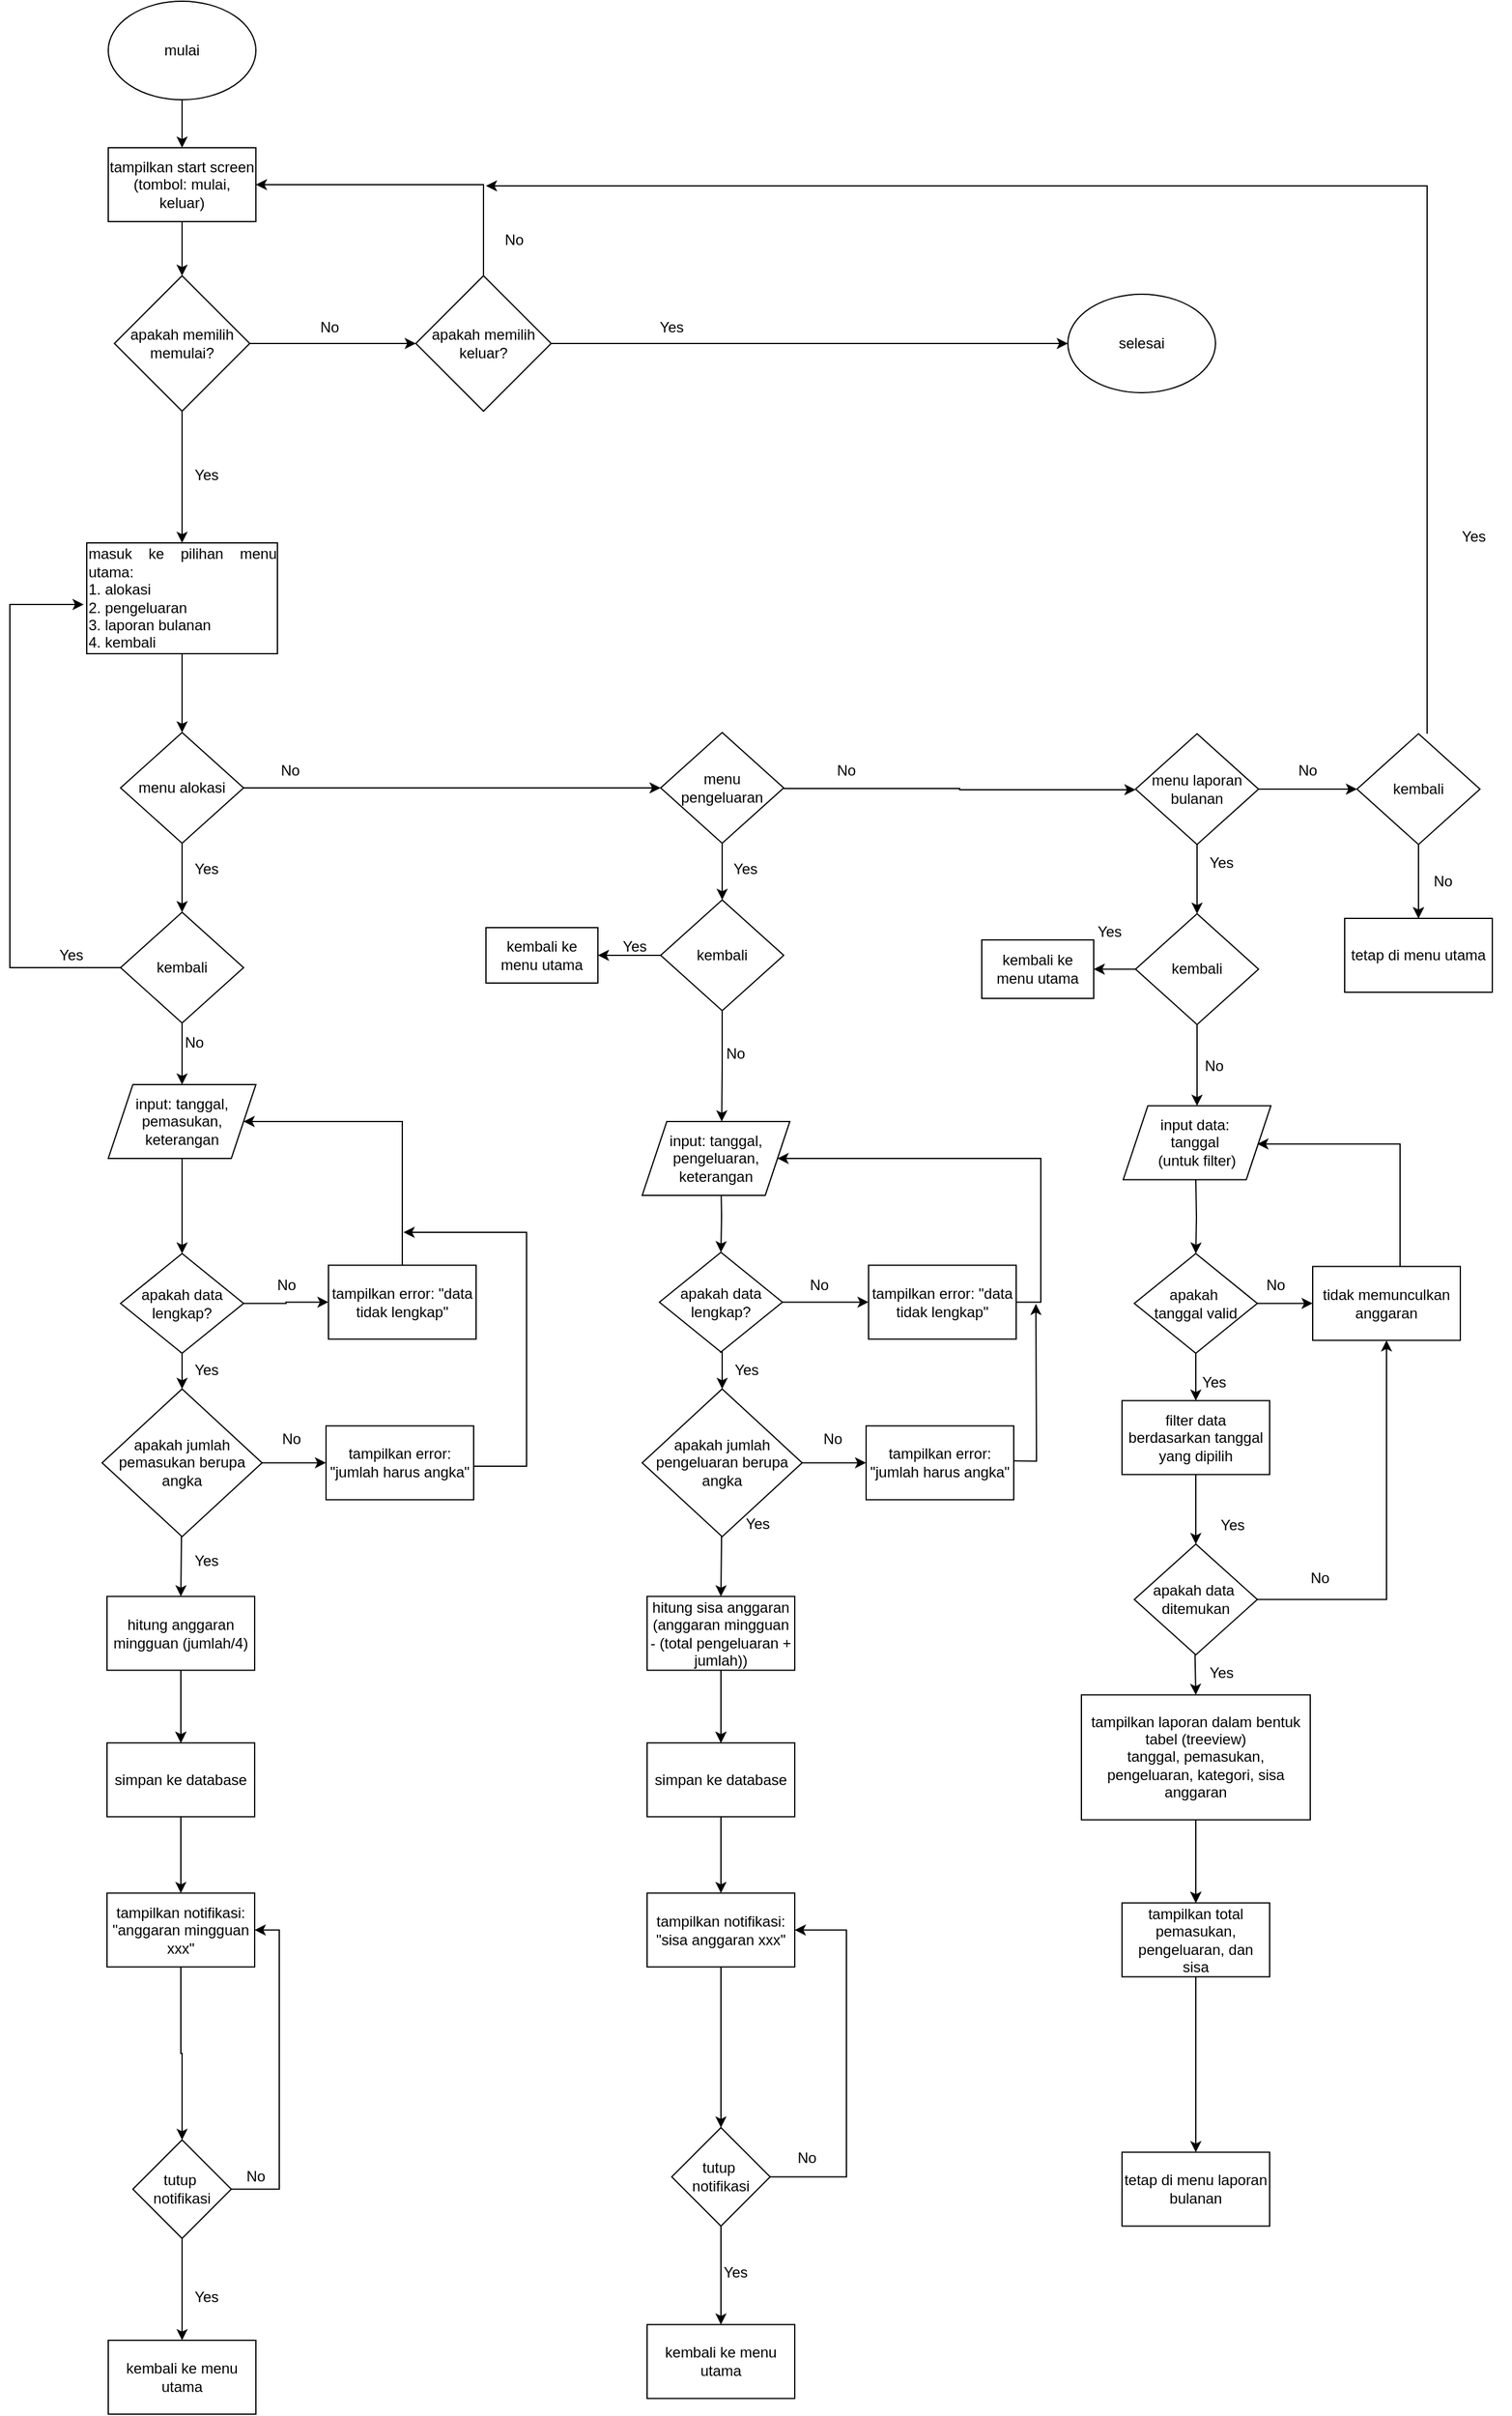 <mxfile version="25.0.3">
  <diagram name="Page-1" id="cA_VEP-3TEBl2W4xGaQe">
    <mxGraphModel dx="1651" dy="617" grid="1" gridSize="10" guides="1" tooltips="1" connect="1" arrows="1" fold="1" page="1" pageScale="1" pageWidth="850" pageHeight="1100" math="0" shadow="0">
      <root>
        <mxCell id="0" />
        <mxCell id="1" parent="0" />
        <mxCell id="fSrknXuY3G2Y7a2gkYDg-3" value="" style="edgeStyle=orthogonalEdgeStyle;rounded=0;orthogonalLoop=1;jettySize=auto;html=1;" edge="1" parent="1" source="fSrknXuY3G2Y7a2gkYDg-1" target="fSrknXuY3G2Y7a2gkYDg-2">
          <mxGeometry relative="1" as="geometry" />
        </mxCell>
        <mxCell id="fSrknXuY3G2Y7a2gkYDg-1" value="mulai" style="ellipse;whiteSpace=wrap;html=1;" vertex="1" parent="1">
          <mxGeometry x="340" y="200" width="120" height="80" as="geometry" />
        </mxCell>
        <mxCell id="fSrknXuY3G2Y7a2gkYDg-7" value="" style="edgeStyle=orthogonalEdgeStyle;rounded=0;orthogonalLoop=1;jettySize=auto;html=1;" edge="1" parent="1" source="fSrknXuY3G2Y7a2gkYDg-2" target="fSrknXuY3G2Y7a2gkYDg-6">
          <mxGeometry relative="1" as="geometry" />
        </mxCell>
        <mxCell id="fSrknXuY3G2Y7a2gkYDg-2" value="tampilkan start screen (tombol: mulai, keluar)" style="whiteSpace=wrap;html=1;" vertex="1" parent="1">
          <mxGeometry x="340" y="319" width="120" height="60" as="geometry" />
        </mxCell>
        <mxCell id="fSrknXuY3G2Y7a2gkYDg-134" style="edgeStyle=orthogonalEdgeStyle;rounded=0;orthogonalLoop=1;jettySize=auto;html=1;" edge="1" parent="1" source="fSrknXuY3G2Y7a2gkYDg-6" target="fSrknXuY3G2Y7a2gkYDg-130">
          <mxGeometry relative="1" as="geometry" />
        </mxCell>
        <mxCell id="fSrknXuY3G2Y7a2gkYDg-230" style="edgeStyle=orthogonalEdgeStyle;rounded=0;orthogonalLoop=1;jettySize=auto;html=1;entryX=0.5;entryY=0;entryDx=0;entryDy=0;" edge="1" parent="1" source="fSrknXuY3G2Y7a2gkYDg-6" target="fSrknXuY3G2Y7a2gkYDg-13">
          <mxGeometry relative="1" as="geometry" />
        </mxCell>
        <mxCell id="fSrknXuY3G2Y7a2gkYDg-6" value="apakah memilih memulai?" style="rhombus;whiteSpace=wrap;html=1;" vertex="1" parent="1">
          <mxGeometry x="345" y="423" width="110" height="110" as="geometry" />
        </mxCell>
        <mxCell id="fSrknXuY3G2Y7a2gkYDg-16" value="" style="edgeStyle=orthogonalEdgeStyle;rounded=0;orthogonalLoop=1;jettySize=auto;html=1;" edge="1" parent="1" source="fSrknXuY3G2Y7a2gkYDg-13" target="fSrknXuY3G2Y7a2gkYDg-15">
          <mxGeometry relative="1" as="geometry" />
        </mxCell>
        <mxCell id="fSrknXuY3G2Y7a2gkYDg-13" value="&lt;div style=&quot;text-align: justify;&quot;&gt;&lt;span style=&quot;background-color: initial;&quot;&gt;masuk ke pilihan menu utama:&lt;/span&gt;&lt;/div&gt;&lt;div style=&quot;text-align: justify;&quot;&gt;1. alokasi&lt;/div&gt;&lt;div style=&quot;text-align: justify;&quot;&gt;2. pengeluaran&amp;nbsp;&lt;/div&gt;&lt;div style=&quot;text-align: justify;&quot;&gt;3. laporan bulanan&amp;nbsp;&lt;/div&gt;&lt;div style=&quot;text-align: justify;&quot;&gt;4. kembali&lt;/div&gt;" style="whiteSpace=wrap;html=1;" vertex="1" parent="1">
          <mxGeometry x="322.5" y="640" width="155" height="90" as="geometry" />
        </mxCell>
        <mxCell id="fSrknXuY3G2Y7a2gkYDg-43" value="" style="edgeStyle=orthogonalEdgeStyle;rounded=0;orthogonalLoop=1;jettySize=auto;html=1;" edge="1" parent="1" source="fSrknXuY3G2Y7a2gkYDg-15" target="fSrknXuY3G2Y7a2gkYDg-42">
          <mxGeometry relative="1" as="geometry" />
        </mxCell>
        <mxCell id="fSrknXuY3G2Y7a2gkYDg-147" style="edgeStyle=orthogonalEdgeStyle;rounded=0;orthogonalLoop=1;jettySize=auto;html=1;entryX=0.5;entryY=0;entryDx=0;entryDy=0;" edge="1" parent="1" source="fSrknXuY3G2Y7a2gkYDg-15" target="fSrknXuY3G2Y7a2gkYDg-145">
          <mxGeometry relative="1" as="geometry" />
        </mxCell>
        <mxCell id="fSrknXuY3G2Y7a2gkYDg-15" value="menu alokasi" style="rhombus;whiteSpace=wrap;html=1;shadow=0;" vertex="1" parent="1">
          <mxGeometry x="350" y="794" width="100" height="90" as="geometry" />
        </mxCell>
        <mxCell id="fSrknXuY3G2Y7a2gkYDg-24" value="" style="edgeStyle=orthogonalEdgeStyle;rounded=0;orthogonalLoop=1;jettySize=auto;html=1;exitX=0.5;exitY=1;exitDx=0;exitDy=0;" edge="1" parent="1" target="fSrknXuY3G2Y7a2gkYDg-23">
          <mxGeometry relative="1" as="geometry">
            <mxPoint x="399" y="1395.74" as="sourcePoint" />
          </mxGeometry>
        </mxCell>
        <mxCell id="fSrknXuY3G2Y7a2gkYDg-33" value="" style="edgeStyle=orthogonalEdgeStyle;rounded=0;orthogonalLoop=1;jettySize=auto;html=1;" edge="1" parent="1" source="fSrknXuY3G2Y7a2gkYDg-21" target="fSrknXuY3G2Y7a2gkYDg-32">
          <mxGeometry relative="1" as="geometry" />
        </mxCell>
        <mxCell id="fSrknXuY3G2Y7a2gkYDg-35" value="" style="edgeStyle=orthogonalEdgeStyle;rounded=0;orthogonalLoop=1;jettySize=auto;html=1;entryX=0.5;entryY=0;entryDx=0;entryDy=0;" edge="1" parent="1" target="fSrknXuY3G2Y7a2gkYDg-37">
          <mxGeometry relative="1" as="geometry">
            <mxPoint x="398" y="1297.24" as="sourcePoint" />
            <mxPoint x="416" y="1327.24" as="targetPoint" />
          </mxGeometry>
        </mxCell>
        <mxCell id="fSrknXuY3G2Y7a2gkYDg-21" value="apakah data lengkap?" style="rhombus;whiteSpace=wrap;html=1;" vertex="1" parent="1">
          <mxGeometry x="350" y="1217.24" width="100" height="81" as="geometry" />
        </mxCell>
        <mxCell id="fSrknXuY3G2Y7a2gkYDg-26" value="" style="edgeStyle=orthogonalEdgeStyle;rounded=0;orthogonalLoop=1;jettySize=auto;html=1;" edge="1" parent="1" source="fSrknXuY3G2Y7a2gkYDg-23" target="fSrknXuY3G2Y7a2gkYDg-25">
          <mxGeometry relative="1" as="geometry" />
        </mxCell>
        <mxCell id="fSrknXuY3G2Y7a2gkYDg-36" value="" style="edgeStyle=orthogonalEdgeStyle;rounded=0;orthogonalLoop=1;jettySize=auto;html=1;" edge="1" parent="1" source="fSrknXuY3G2Y7a2gkYDg-23" target="fSrknXuY3G2Y7a2gkYDg-25">
          <mxGeometry relative="1" as="geometry" />
        </mxCell>
        <mxCell id="fSrknXuY3G2Y7a2gkYDg-23" value="hitung anggaran mingguan (jumlah/4)" style="whiteSpace=wrap;html=1;" vertex="1" parent="1">
          <mxGeometry x="339" y="1495.74" width="120" height="60" as="geometry" />
        </mxCell>
        <mxCell id="fSrknXuY3G2Y7a2gkYDg-29" value="" style="edgeStyle=orthogonalEdgeStyle;rounded=0;orthogonalLoop=1;jettySize=auto;html=1;" edge="1" parent="1" source="fSrknXuY3G2Y7a2gkYDg-25" target="fSrknXuY3G2Y7a2gkYDg-28">
          <mxGeometry relative="1" as="geometry" />
        </mxCell>
        <mxCell id="fSrknXuY3G2Y7a2gkYDg-25" value="simpan ke database" style="whiteSpace=wrap;html=1;" vertex="1" parent="1">
          <mxGeometry x="339" y="1614.74" width="120" height="60" as="geometry" />
        </mxCell>
        <mxCell id="fSrknXuY3G2Y7a2gkYDg-228" style="edgeStyle=orthogonalEdgeStyle;rounded=0;orthogonalLoop=1;jettySize=auto;html=1;exitX=0.5;exitY=1;exitDx=0;exitDy=0;entryX=0.5;entryY=0;entryDx=0;entryDy=0;" edge="1" parent="1" source="fSrknXuY3G2Y7a2gkYDg-27" target="fSrknXuY3G2Y7a2gkYDg-21">
          <mxGeometry relative="1" as="geometry" />
        </mxCell>
        <mxCell id="fSrknXuY3G2Y7a2gkYDg-27" value="input: tanggal, pemasukan, keterangan" style="shape=parallelogram;perimeter=parallelogramPerimeter;whiteSpace=wrap;html=1;fixedSize=1;" vertex="1" parent="1">
          <mxGeometry x="340" y="1080" width="120" height="60" as="geometry" />
        </mxCell>
        <mxCell id="fSrknXuY3G2Y7a2gkYDg-173" value="" style="edgeStyle=orthogonalEdgeStyle;rounded=0;orthogonalLoop=1;jettySize=auto;html=1;" edge="1" parent="1" source="fSrknXuY3G2Y7a2gkYDg-28" target="fSrknXuY3G2Y7a2gkYDg-172">
          <mxGeometry relative="1" as="geometry" />
        </mxCell>
        <mxCell id="fSrknXuY3G2Y7a2gkYDg-28" value="tampilkan notifikasi: &quot;anggaran mingguan xxx&quot;" style="whiteSpace=wrap;html=1;" vertex="1" parent="1">
          <mxGeometry x="339" y="1736.74" width="120" height="60" as="geometry" />
        </mxCell>
        <mxCell id="fSrknXuY3G2Y7a2gkYDg-227" style="edgeStyle=orthogonalEdgeStyle;rounded=0;orthogonalLoop=1;jettySize=auto;html=1;exitX=0.5;exitY=0;exitDx=0;exitDy=0;entryX=1;entryY=0.5;entryDx=0;entryDy=0;" edge="1" parent="1" source="fSrknXuY3G2Y7a2gkYDg-32" target="fSrknXuY3G2Y7a2gkYDg-27">
          <mxGeometry relative="1" as="geometry">
            <Array as="points">
              <mxPoint x="579" y="1110" />
            </Array>
          </mxGeometry>
        </mxCell>
        <mxCell id="fSrknXuY3G2Y7a2gkYDg-32" value="tampilkan error: &quot;data tidak lengkap&quot;" style="whiteSpace=wrap;html=1;" vertex="1" parent="1">
          <mxGeometry x="519" y="1226.74" width="120" height="60" as="geometry" />
        </mxCell>
        <mxCell id="fSrknXuY3G2Y7a2gkYDg-39" value="" style="edgeStyle=orthogonalEdgeStyle;rounded=0;orthogonalLoop=1;jettySize=auto;html=1;" edge="1" parent="1" source="fSrknXuY3G2Y7a2gkYDg-37" target="fSrknXuY3G2Y7a2gkYDg-38">
          <mxGeometry relative="1" as="geometry" />
        </mxCell>
        <mxCell id="fSrknXuY3G2Y7a2gkYDg-37" value="apakah jumlah pemasukan berupa angka" style="rhombus;whiteSpace=wrap;html=1;" vertex="1" parent="1">
          <mxGeometry x="335" y="1327.24" width="130" height="120" as="geometry" />
        </mxCell>
        <mxCell id="fSrknXuY3G2Y7a2gkYDg-185" style="edgeStyle=orthogonalEdgeStyle;rounded=0;orthogonalLoop=1;jettySize=auto;html=1;" edge="1" parent="1" source="fSrknXuY3G2Y7a2gkYDg-38">
          <mxGeometry relative="1" as="geometry">
            <mxPoint x="580" y="1200" as="targetPoint" />
            <Array as="points">
              <mxPoint x="680" y="1390" />
              <mxPoint x="680" y="1200" />
            </Array>
          </mxGeometry>
        </mxCell>
        <mxCell id="fSrknXuY3G2Y7a2gkYDg-38" value="tampilkan error: &quot;jumlah harus angka&quot;" style="whiteSpace=wrap;html=1;" vertex="1" parent="1">
          <mxGeometry x="517" y="1357.24" width="120" height="60" as="geometry" />
        </mxCell>
        <mxCell id="fSrknXuY3G2Y7a2gkYDg-88" style="edgeStyle=orthogonalEdgeStyle;rounded=0;orthogonalLoop=1;jettySize=auto;html=1;entryX=0;entryY=0.5;entryDx=0;entryDy=0;" edge="1" parent="1">
          <mxGeometry relative="1" as="geometry">
            <mxPoint x="889" y="839.5" as="sourcePoint" />
            <mxPoint x="1175" y="840.5" as="targetPoint" />
            <Array as="points">
              <mxPoint x="1032" y="839.5" />
              <mxPoint x="1032" y="840.5" />
            </Array>
          </mxGeometry>
        </mxCell>
        <mxCell id="fSrknXuY3G2Y7a2gkYDg-155" style="edgeStyle=orthogonalEdgeStyle;rounded=0;orthogonalLoop=1;jettySize=auto;html=1;entryX=0.5;entryY=0;entryDx=0;entryDy=0;" edge="1" parent="1" source="fSrknXuY3G2Y7a2gkYDg-42" target="fSrknXuY3G2Y7a2gkYDg-154">
          <mxGeometry relative="1" as="geometry" />
        </mxCell>
        <mxCell id="fSrknXuY3G2Y7a2gkYDg-42" value="menu pengeluaran" style="rhombus;whiteSpace=wrap;html=1;" vertex="1" parent="1">
          <mxGeometry x="789" y="794" width="100" height="90" as="geometry" />
        </mxCell>
        <mxCell id="fSrknXuY3G2Y7a2gkYDg-44" value="" style="edgeStyle=orthogonalEdgeStyle;rounded=0;orthogonalLoop=1;jettySize=auto;html=1;" edge="1" parent="1" target="fSrknXuY3G2Y7a2gkYDg-48">
          <mxGeometry relative="1" as="geometry">
            <mxPoint x="838" y="1156.24" as="sourcePoint" />
          </mxGeometry>
        </mxCell>
        <mxCell id="fSrknXuY3G2Y7a2gkYDg-45" value="" style="edgeStyle=orthogonalEdgeStyle;rounded=0;orthogonalLoop=1;jettySize=auto;html=1;exitX=0.5;exitY=1;exitDx=0;exitDy=0;" edge="1" parent="1" target="fSrknXuY3G2Y7a2gkYDg-51">
          <mxGeometry relative="1" as="geometry">
            <mxPoint x="838" y="1395.74" as="sourcePoint" />
          </mxGeometry>
        </mxCell>
        <mxCell id="fSrknXuY3G2Y7a2gkYDg-47" value="" style="edgeStyle=orthogonalEdgeStyle;rounded=0;orthogonalLoop=1;jettySize=auto;html=1;entryX=0.5;entryY=0;entryDx=0;entryDy=0;" edge="1" parent="1" target="fSrknXuY3G2Y7a2gkYDg-61">
          <mxGeometry relative="1" as="geometry">
            <mxPoint x="837" y="1297.24" as="sourcePoint" />
            <mxPoint x="855" y="1327.24" as="targetPoint" />
          </mxGeometry>
        </mxCell>
        <mxCell id="fSrknXuY3G2Y7a2gkYDg-221" style="edgeStyle=orthogonalEdgeStyle;rounded=0;orthogonalLoop=1;jettySize=auto;html=1;exitX=1;exitY=0.5;exitDx=0;exitDy=0;entryX=0;entryY=0.5;entryDx=0;entryDy=0;" edge="1" parent="1" source="fSrknXuY3G2Y7a2gkYDg-48" target="fSrknXuY3G2Y7a2gkYDg-59">
          <mxGeometry relative="1" as="geometry" />
        </mxCell>
        <mxCell id="fSrknXuY3G2Y7a2gkYDg-48" value="apakah data lengkap?" style="rhombus;whiteSpace=wrap;html=1;" vertex="1" parent="1">
          <mxGeometry x="788" y="1216.24" width="100" height="81" as="geometry" />
        </mxCell>
        <mxCell id="fSrknXuY3G2Y7a2gkYDg-49" value="" style="edgeStyle=orthogonalEdgeStyle;rounded=0;orthogonalLoop=1;jettySize=auto;html=1;" edge="1" parent="1" source="fSrknXuY3G2Y7a2gkYDg-51" target="fSrknXuY3G2Y7a2gkYDg-53">
          <mxGeometry relative="1" as="geometry" />
        </mxCell>
        <mxCell id="fSrknXuY3G2Y7a2gkYDg-50" value="" style="edgeStyle=orthogonalEdgeStyle;rounded=0;orthogonalLoop=1;jettySize=auto;html=1;" edge="1" parent="1" source="fSrknXuY3G2Y7a2gkYDg-51" target="fSrknXuY3G2Y7a2gkYDg-53">
          <mxGeometry relative="1" as="geometry" />
        </mxCell>
        <mxCell id="fSrknXuY3G2Y7a2gkYDg-51" value="hitung sisa anggaran (anggaran mingguan - (total pengeluaran + jumlah))" style="whiteSpace=wrap;html=1;" vertex="1" parent="1">
          <mxGeometry x="778" y="1495.74" width="120" height="60" as="geometry" />
        </mxCell>
        <mxCell id="fSrknXuY3G2Y7a2gkYDg-52" value="" style="edgeStyle=orthogonalEdgeStyle;rounded=0;orthogonalLoop=1;jettySize=auto;html=1;" edge="1" parent="1" source="fSrknXuY3G2Y7a2gkYDg-53" target="fSrknXuY3G2Y7a2gkYDg-56">
          <mxGeometry relative="1" as="geometry" />
        </mxCell>
        <mxCell id="fSrknXuY3G2Y7a2gkYDg-53" value="simpan ke database" style="whiteSpace=wrap;html=1;" vertex="1" parent="1">
          <mxGeometry x="778" y="1614.74" width="120" height="60" as="geometry" />
        </mxCell>
        <mxCell id="fSrknXuY3G2Y7a2gkYDg-54" value="input: tanggal, pengeluaran, keterangan" style="shape=parallelogram;perimeter=parallelogramPerimeter;whiteSpace=wrap;html=1;fixedSize=1;" vertex="1" parent="1">
          <mxGeometry x="774" y="1110" width="120" height="60" as="geometry" />
        </mxCell>
        <mxCell id="fSrknXuY3G2Y7a2gkYDg-196" style="edgeStyle=orthogonalEdgeStyle;rounded=0;orthogonalLoop=1;jettySize=auto;html=1;entryX=0.5;entryY=0;entryDx=0;entryDy=0;" edge="1" parent="1" source="fSrknXuY3G2Y7a2gkYDg-56" target="fSrknXuY3G2Y7a2gkYDg-178">
          <mxGeometry relative="1" as="geometry" />
        </mxCell>
        <mxCell id="fSrknXuY3G2Y7a2gkYDg-56" value="tampilkan notifikasi: &quot;sisa anggaran xxx&quot;" style="whiteSpace=wrap;html=1;" vertex="1" parent="1">
          <mxGeometry x="778" y="1736.74" width="120" height="60" as="geometry" />
        </mxCell>
        <mxCell id="fSrknXuY3G2Y7a2gkYDg-223" style="edgeStyle=orthogonalEdgeStyle;rounded=0;orthogonalLoop=1;jettySize=auto;html=1;exitX=1;exitY=0.5;exitDx=0;exitDy=0;entryX=1;entryY=0.5;entryDx=0;entryDy=0;" edge="1" parent="1" source="fSrknXuY3G2Y7a2gkYDg-59" target="fSrknXuY3G2Y7a2gkYDg-54">
          <mxGeometry relative="1" as="geometry">
            <Array as="points">
              <mxPoint x="1098" y="1257" />
              <mxPoint x="1098" y="1140" />
            </Array>
          </mxGeometry>
        </mxCell>
        <mxCell id="fSrknXuY3G2Y7a2gkYDg-59" value="tampilkan error: &quot;data tidak lengkap&quot;" style="whiteSpace=wrap;html=1;" vertex="1" parent="1">
          <mxGeometry x="958" y="1226.74" width="120" height="60" as="geometry" />
        </mxCell>
        <mxCell id="fSrknXuY3G2Y7a2gkYDg-60" value="" style="edgeStyle=orthogonalEdgeStyle;rounded=0;orthogonalLoop=1;jettySize=auto;html=1;" edge="1" parent="1" source="fSrknXuY3G2Y7a2gkYDg-61" target="fSrknXuY3G2Y7a2gkYDg-63">
          <mxGeometry relative="1" as="geometry" />
        </mxCell>
        <mxCell id="fSrknXuY3G2Y7a2gkYDg-61" value="apakah jumlah pengeluaran berupa angka" style="rhombus;whiteSpace=wrap;html=1;" vertex="1" parent="1">
          <mxGeometry x="774" y="1327.24" width="130" height="120" as="geometry" />
        </mxCell>
        <mxCell id="fSrknXuY3G2Y7a2gkYDg-222" style="edgeStyle=orthogonalEdgeStyle;rounded=0;orthogonalLoop=1;jettySize=auto;html=1;exitX=1;exitY=0.5;exitDx=0;exitDy=0;" edge="1" parent="1">
          <mxGeometry relative="1" as="geometry">
            <mxPoint x="1094" y="1258.12" as="targetPoint" />
            <mxPoint x="1050" y="1385.36" as="sourcePoint" />
          </mxGeometry>
        </mxCell>
        <mxCell id="fSrknXuY3G2Y7a2gkYDg-63" value="tampilkan error: &quot;jumlah harus angka&quot;" style="whiteSpace=wrap;html=1;" vertex="1" parent="1">
          <mxGeometry x="956" y="1357.24" width="120" height="60" as="geometry" />
        </mxCell>
        <mxCell id="fSrknXuY3G2Y7a2gkYDg-94" value="" style="edgeStyle=orthogonalEdgeStyle;rounded=0;orthogonalLoop=1;jettySize=auto;html=1;" edge="1" parent="1" source="fSrknXuY3G2Y7a2gkYDg-67" target="fSrknXuY3G2Y7a2gkYDg-93">
          <mxGeometry relative="1" as="geometry" />
        </mxCell>
        <mxCell id="fSrknXuY3G2Y7a2gkYDg-161" style="edgeStyle=orthogonalEdgeStyle;rounded=0;orthogonalLoop=1;jettySize=auto;html=1;entryX=0.5;entryY=0;entryDx=0;entryDy=0;" edge="1" parent="1" source="fSrknXuY3G2Y7a2gkYDg-67" target="fSrknXuY3G2Y7a2gkYDg-160">
          <mxGeometry relative="1" as="geometry" />
        </mxCell>
        <mxCell id="fSrknXuY3G2Y7a2gkYDg-67" value="menu laporan bulanan" style="rhombus;whiteSpace=wrap;html=1;" vertex="1" parent="1">
          <mxGeometry x="1175" y="795" width="100" height="90" as="geometry" />
        </mxCell>
        <mxCell id="fSrknXuY3G2Y7a2gkYDg-68" value="" style="edgeStyle=orthogonalEdgeStyle;rounded=0;orthogonalLoop=1;jettySize=auto;html=1;" edge="1" parent="1" target="fSrknXuY3G2Y7a2gkYDg-72">
          <mxGeometry relative="1" as="geometry">
            <mxPoint x="1224" y="1157.24" as="sourcePoint" />
          </mxGeometry>
        </mxCell>
        <mxCell id="fSrknXuY3G2Y7a2gkYDg-69" value="" style="edgeStyle=orthogonalEdgeStyle;rounded=0;orthogonalLoop=1;jettySize=auto;html=1;exitX=0.5;exitY=1;exitDx=0;exitDy=0;" edge="1" parent="1" target="fSrknXuY3G2Y7a2gkYDg-75">
          <mxGeometry relative="1" as="geometry">
            <mxPoint x="1223" y="1525.74" as="sourcePoint" />
          </mxGeometry>
        </mxCell>
        <mxCell id="fSrknXuY3G2Y7a2gkYDg-70" value="" style="edgeStyle=orthogonalEdgeStyle;rounded=0;orthogonalLoop=1;jettySize=auto;html=1;" edge="1" parent="1" source="fSrknXuY3G2Y7a2gkYDg-72" target="fSrknXuY3G2Y7a2gkYDg-83">
          <mxGeometry relative="1" as="geometry" />
        </mxCell>
        <mxCell id="fSrknXuY3G2Y7a2gkYDg-90" value="" style="edgeStyle=orthogonalEdgeStyle;rounded=0;orthogonalLoop=1;jettySize=auto;html=1;" edge="1" parent="1" source="fSrknXuY3G2Y7a2gkYDg-72" target="fSrknXuY3G2Y7a2gkYDg-89">
          <mxGeometry relative="1" as="geometry" />
        </mxCell>
        <mxCell id="fSrknXuY3G2Y7a2gkYDg-72" value="apakah&amp;nbsp;&lt;div&gt;tanggal valid&lt;/div&gt;" style="rhombus;whiteSpace=wrap;html=1;" vertex="1" parent="1">
          <mxGeometry x="1174" y="1217.24" width="100" height="81" as="geometry" />
        </mxCell>
        <mxCell id="fSrknXuY3G2Y7a2gkYDg-73" value="" style="edgeStyle=orthogonalEdgeStyle;rounded=0;orthogonalLoop=1;jettySize=auto;html=1;" edge="1" parent="1" source="fSrknXuY3G2Y7a2gkYDg-75" target="fSrknXuY3G2Y7a2gkYDg-77">
          <mxGeometry relative="1" as="geometry" />
        </mxCell>
        <mxCell id="fSrknXuY3G2Y7a2gkYDg-74" value="" style="edgeStyle=orthogonalEdgeStyle;rounded=0;orthogonalLoop=1;jettySize=auto;html=1;" edge="1" parent="1" source="fSrknXuY3G2Y7a2gkYDg-75" target="fSrknXuY3G2Y7a2gkYDg-77">
          <mxGeometry relative="1" as="geometry" />
        </mxCell>
        <mxCell id="fSrknXuY3G2Y7a2gkYDg-75" value="tampilkan laporan dalam bentuk tabel (treeview)&lt;div&gt;tanggal, pemasukan, pengeluaran, kategori, sisa anggaran&lt;/div&gt;" style="whiteSpace=wrap;html=1;" vertex="1" parent="1">
          <mxGeometry x="1131" y="1575.74" width="186" height="101.5" as="geometry" />
        </mxCell>
        <mxCell id="fSrknXuY3G2Y7a2gkYDg-206" value="" style="edgeStyle=orthogonalEdgeStyle;rounded=0;orthogonalLoop=1;jettySize=auto;html=1;" edge="1" parent="1" source="fSrknXuY3G2Y7a2gkYDg-77" target="fSrknXuY3G2Y7a2gkYDg-205">
          <mxGeometry relative="1" as="geometry" />
        </mxCell>
        <mxCell id="fSrknXuY3G2Y7a2gkYDg-77" value="tampilkan total pemasukan, pengeluaran, dan sisa" style="whiteSpace=wrap;html=1;" vertex="1" parent="1">
          <mxGeometry x="1164" y="1744.74" width="120" height="60" as="geometry" />
        </mxCell>
        <mxCell id="fSrknXuY3G2Y7a2gkYDg-78" value="input data:&amp;nbsp;&lt;div&gt;tanggal&amp;nbsp;&lt;/div&gt;&lt;div&gt;(untuk filter)&lt;/div&gt;" style="shape=parallelogram;perimeter=parallelogramPerimeter;whiteSpace=wrap;html=1;fixedSize=1;" vertex="1" parent="1">
          <mxGeometry x="1165" y="1097.24" width="120" height="60" as="geometry" />
        </mxCell>
        <mxCell id="fSrknXuY3G2Y7a2gkYDg-183" style="edgeStyle=orthogonalEdgeStyle;rounded=0;orthogonalLoop=1;jettySize=auto;html=1;entryX=1;entryY=0.5;entryDx=0;entryDy=0;" edge="1" parent="1" source="fSrknXuY3G2Y7a2gkYDg-83">
          <mxGeometry relative="1" as="geometry">
            <mxPoint x="1274" y="1128.24" as="targetPoint" />
            <Array as="points">
              <mxPoint x="1390" y="1253.24" />
            </Array>
          </mxGeometry>
        </mxCell>
        <mxCell id="fSrknXuY3G2Y7a2gkYDg-83" value="tidak memunculkan anggaran" style="whiteSpace=wrap;html=1;" vertex="1" parent="1">
          <mxGeometry x="1319" y="1227.74" width="120" height="60" as="geometry" />
        </mxCell>
        <mxCell id="fSrknXuY3G2Y7a2gkYDg-213" style="edgeStyle=orthogonalEdgeStyle;rounded=0;orthogonalLoop=1;jettySize=auto;html=1;exitX=1;exitY=0.5;exitDx=0;exitDy=0;entryX=0.5;entryY=1;entryDx=0;entryDy=0;" edge="1" parent="1" source="fSrknXuY3G2Y7a2gkYDg-85" target="fSrknXuY3G2Y7a2gkYDg-83">
          <mxGeometry relative="1" as="geometry" />
        </mxCell>
        <mxCell id="fSrknXuY3G2Y7a2gkYDg-85" value="apakah data&amp;nbsp;&lt;div&gt;ditemukan&lt;/div&gt;" style="rhombus;whiteSpace=wrap;html=1;" vertex="1" parent="1">
          <mxGeometry x="1174" y="1453.24" width="100" height="90" as="geometry" />
        </mxCell>
        <mxCell id="fSrknXuY3G2Y7a2gkYDg-91" value="" style="edgeStyle=orthogonalEdgeStyle;rounded=0;orthogonalLoop=1;jettySize=auto;html=1;" edge="1" parent="1" source="fSrknXuY3G2Y7a2gkYDg-89" target="fSrknXuY3G2Y7a2gkYDg-85">
          <mxGeometry relative="1" as="geometry" />
        </mxCell>
        <mxCell id="fSrknXuY3G2Y7a2gkYDg-89" value="filter data berdasarkan tanggal yang dipilih" style="whiteSpace=wrap;html=1;" vertex="1" parent="1">
          <mxGeometry x="1164" y="1336.74" width="120" height="60" as="geometry" />
        </mxCell>
        <mxCell id="fSrknXuY3G2Y7a2gkYDg-143" style="edgeStyle=orthogonalEdgeStyle;rounded=0;orthogonalLoop=1;jettySize=auto;html=1;" edge="1" parent="1">
          <mxGeometry relative="1" as="geometry">
            <mxPoint x="647" y="350" as="targetPoint" />
            <mxPoint x="1412" y="795.0" as="sourcePoint" />
            <Array as="points">
              <mxPoint x="1412" y="350" />
              <mxPoint x="657" y="350" />
            </Array>
          </mxGeometry>
        </mxCell>
        <mxCell id="fSrknXuY3G2Y7a2gkYDg-115" value="" style="edgeStyle=orthogonalEdgeStyle;rounded=0;orthogonalLoop=1;jettySize=auto;html=1;" edge="1" parent="1" source="fSrknXuY3G2Y7a2gkYDg-93" target="fSrknXuY3G2Y7a2gkYDg-114">
          <mxGeometry relative="1" as="geometry" />
        </mxCell>
        <mxCell id="fSrknXuY3G2Y7a2gkYDg-202" style="edgeStyle=orthogonalEdgeStyle;rounded=0;orthogonalLoop=1;jettySize=auto;html=1;entryX=0.5;entryY=0;entryDx=0;entryDy=0;" edge="1" parent="1" source="fSrknXuY3G2Y7a2gkYDg-93" target="fSrknXuY3G2Y7a2gkYDg-114">
          <mxGeometry relative="1" as="geometry" />
        </mxCell>
        <mxCell id="fSrknXuY3G2Y7a2gkYDg-93" value="kembali" style="rhombus;whiteSpace=wrap;html=1;" vertex="1" parent="1">
          <mxGeometry x="1355" y="795" width="100" height="90" as="geometry" />
        </mxCell>
        <mxCell id="fSrknXuY3G2Y7a2gkYDg-96" value="selesai" style="ellipse;whiteSpace=wrap;html=1;" vertex="1" parent="1">
          <mxGeometry x="1120" y="438" width="120" height="80" as="geometry" />
        </mxCell>
        <mxCell id="fSrknXuY3G2Y7a2gkYDg-97" value="Yes" style="text;strokeColor=none;align=center;fillColor=none;html=1;verticalAlign=middle;whiteSpace=wrap;rounded=0;" vertex="1" parent="1">
          <mxGeometry x="390" y="570" width="60" height="30" as="geometry" />
        </mxCell>
        <mxCell id="fSrknXuY3G2Y7a2gkYDg-98" value="No" style="text;strokeColor=none;align=center;fillColor=none;html=1;verticalAlign=middle;whiteSpace=wrap;rounded=0;" vertex="1" parent="1">
          <mxGeometry x="490" y="450" width="60" height="30" as="geometry" />
        </mxCell>
        <mxCell id="fSrknXuY3G2Y7a2gkYDg-99" value="Yes" style="text;strokeColor=none;align=center;fillColor=none;html=1;verticalAlign=middle;whiteSpace=wrap;rounded=0;" vertex="1" parent="1">
          <mxGeometry x="280" y="960" width="60" height="30" as="geometry" />
        </mxCell>
        <mxCell id="fSrknXuY3G2Y7a2gkYDg-100" value="Yes" style="text;strokeColor=none;align=center;fillColor=none;html=1;verticalAlign=middle;whiteSpace=wrap;rounded=0;" vertex="1" parent="1">
          <mxGeometry x="828" y="890" width="60" height="30" as="geometry" />
        </mxCell>
        <mxCell id="fSrknXuY3G2Y7a2gkYDg-101" value="Yes" style="text;strokeColor=none;align=center;fillColor=none;html=1;verticalAlign=middle;whiteSpace=wrap;rounded=0;" vertex="1" parent="1">
          <mxGeometry x="1124" y="941.25" width="60" height="30" as="geometry" />
        </mxCell>
        <mxCell id="fSrknXuY3G2Y7a2gkYDg-102" value="Yes" style="text;strokeColor=none;align=center;fillColor=none;html=1;verticalAlign=middle;whiteSpace=wrap;rounded=0;" vertex="1" parent="1">
          <mxGeometry x="390" y="1452.24" width="60" height="30" as="geometry" />
        </mxCell>
        <mxCell id="fSrknXuY3G2Y7a2gkYDg-103" value="Yes" style="text;strokeColor=none;align=center;fillColor=none;html=1;verticalAlign=middle;whiteSpace=wrap;rounded=0;" vertex="1" parent="1">
          <mxGeometry x="838" y="1422.24" width="60" height="30" as="geometry" />
        </mxCell>
        <mxCell id="fSrknXuY3G2Y7a2gkYDg-104" value="Yes" style="text;strokeColor=none;align=center;fillColor=none;html=1;verticalAlign=middle;whiteSpace=wrap;rounded=0;" vertex="1" parent="1">
          <mxGeometry x="1224" y="1423.24" width="60" height="30" as="geometry" />
        </mxCell>
        <mxCell id="fSrknXuY3G2Y7a2gkYDg-105" value="Yes" style="text;strokeColor=none;align=center;fillColor=none;html=1;verticalAlign=middle;whiteSpace=wrap;rounded=0;" vertex="1" parent="1">
          <mxGeometry x="829" y="1297.24" width="60" height="30" as="geometry" />
        </mxCell>
        <mxCell id="fSrknXuY3G2Y7a2gkYDg-106" value="Yes" style="text;strokeColor=none;align=center;fillColor=none;html=1;verticalAlign=middle;whiteSpace=wrap;rounded=0;" vertex="1" parent="1">
          <mxGeometry x="1215" y="1543.24" width="60" height="30" as="geometry" />
        </mxCell>
        <mxCell id="fSrknXuY3G2Y7a2gkYDg-107" value="Yes" style="text;strokeColor=none;align=center;fillColor=none;html=1;verticalAlign=middle;whiteSpace=wrap;rounded=0;" vertex="1" parent="1">
          <mxGeometry x="390" y="1297.24" width="60" height="30" as="geometry" />
        </mxCell>
        <mxCell id="fSrknXuY3G2Y7a2gkYDg-108" value="No" style="text;strokeColor=none;align=center;fillColor=none;html=1;verticalAlign=middle;whiteSpace=wrap;rounded=0;" vertex="1" parent="1">
          <mxGeometry x="458" y="810" width="60" height="30" as="geometry" />
        </mxCell>
        <mxCell id="fSrknXuY3G2Y7a2gkYDg-109" value="No" style="text;strokeColor=none;align=center;fillColor=none;html=1;verticalAlign=middle;whiteSpace=wrap;rounded=0;" vertex="1" parent="1">
          <mxGeometry x="910" y="810" width="60" height="30" as="geometry" />
        </mxCell>
        <mxCell id="fSrknXuY3G2Y7a2gkYDg-110" value="No" style="text;strokeColor=none;align=center;fillColor=none;html=1;verticalAlign=middle;whiteSpace=wrap;rounded=0;" vertex="1" parent="1">
          <mxGeometry x="1285" y="810" width="60" height="30" as="geometry" />
        </mxCell>
        <mxCell id="fSrknXuY3G2Y7a2gkYDg-114" value="tetap di menu utama" style="whiteSpace=wrap;html=1;" vertex="1" parent="1">
          <mxGeometry x="1345" y="945" width="120" height="60" as="geometry" />
        </mxCell>
        <mxCell id="fSrknXuY3G2Y7a2gkYDg-118" value="Yes" style="text;strokeColor=none;align=center;fillColor=none;html=1;verticalAlign=middle;whiteSpace=wrap;rounded=0;" vertex="1" parent="1">
          <mxGeometry x="1420" y="620" width="60" height="30" as="geometry" />
        </mxCell>
        <mxCell id="fSrknXuY3G2Y7a2gkYDg-120" value="No" style="text;strokeColor=none;align=center;fillColor=none;html=1;verticalAlign=middle;whiteSpace=wrap;rounded=0;" vertex="1" parent="1">
          <mxGeometry x="459" y="1352.74" width="60" height="30" as="geometry" />
        </mxCell>
        <mxCell id="fSrknXuY3G2Y7a2gkYDg-121" value="No" style="text;strokeColor=none;align=center;fillColor=none;html=1;verticalAlign=middle;whiteSpace=wrap;rounded=0;" vertex="1" parent="1">
          <mxGeometry x="899" y="1352.74" width="60" height="30" as="geometry" />
        </mxCell>
        <mxCell id="fSrknXuY3G2Y7a2gkYDg-123" value="No" style="text;strokeColor=none;align=center;fillColor=none;html=1;verticalAlign=middle;whiteSpace=wrap;rounded=0;" vertex="1" parent="1">
          <mxGeometry x="1295" y="1465.74" width="60" height="30" as="geometry" />
        </mxCell>
        <mxCell id="fSrknXuY3G2Y7a2gkYDg-125" value="No" style="text;strokeColor=none;align=center;fillColor=none;html=1;verticalAlign=middle;whiteSpace=wrap;rounded=0;" vertex="1" parent="1">
          <mxGeometry x="455" y="1227.74" width="60" height="30" as="geometry" />
        </mxCell>
        <mxCell id="fSrknXuY3G2Y7a2gkYDg-135" style="edgeStyle=orthogonalEdgeStyle;rounded=0;orthogonalLoop=1;jettySize=auto;html=1;entryX=0;entryY=0.5;entryDx=0;entryDy=0;" edge="1" parent="1" source="fSrknXuY3G2Y7a2gkYDg-130" target="fSrknXuY3G2Y7a2gkYDg-96">
          <mxGeometry relative="1" as="geometry" />
        </mxCell>
        <mxCell id="fSrknXuY3G2Y7a2gkYDg-138" style="edgeStyle=orthogonalEdgeStyle;rounded=0;orthogonalLoop=1;jettySize=auto;html=1;entryX=1;entryY=0.5;entryDx=0;entryDy=0;" edge="1" parent="1" source="fSrknXuY3G2Y7a2gkYDg-130" target="fSrknXuY3G2Y7a2gkYDg-2">
          <mxGeometry relative="1" as="geometry">
            <Array as="points">
              <mxPoint x="645" y="349" />
            </Array>
          </mxGeometry>
        </mxCell>
        <mxCell id="fSrknXuY3G2Y7a2gkYDg-130" value="apakah memilih keluar?" style="rhombus;whiteSpace=wrap;html=1;" vertex="1" parent="1">
          <mxGeometry x="590" y="423" width="110" height="110" as="geometry" />
        </mxCell>
        <mxCell id="fSrknXuY3G2Y7a2gkYDg-136" value="No" style="text;strokeColor=none;align=center;fillColor=none;html=1;verticalAlign=middle;whiteSpace=wrap;rounded=0;" vertex="1" parent="1">
          <mxGeometry x="640" y="379" width="60" height="30" as="geometry" />
        </mxCell>
        <mxCell id="fSrknXuY3G2Y7a2gkYDg-137" value="Yes" style="text;strokeColor=none;align=center;fillColor=none;html=1;verticalAlign=middle;whiteSpace=wrap;rounded=0;" vertex="1" parent="1">
          <mxGeometry x="768" y="450" width="60" height="30" as="geometry" />
        </mxCell>
        <mxCell id="fSrknXuY3G2Y7a2gkYDg-151" style="edgeStyle=orthogonalEdgeStyle;rounded=0;orthogonalLoop=1;jettySize=auto;html=1;" edge="1" parent="1" source="fSrknXuY3G2Y7a2gkYDg-145">
          <mxGeometry relative="1" as="geometry">
            <mxPoint x="320" y="690" as="targetPoint" />
            <Array as="points">
              <mxPoint x="260" y="985" />
              <mxPoint x="260" y="690" />
            </Array>
          </mxGeometry>
        </mxCell>
        <mxCell id="fSrknXuY3G2Y7a2gkYDg-226" style="edgeStyle=orthogonalEdgeStyle;rounded=0;orthogonalLoop=1;jettySize=auto;html=1;exitX=0.5;exitY=1;exitDx=0;exitDy=0;entryX=0.5;entryY=0;entryDx=0;entryDy=0;" edge="1" parent="1" source="fSrknXuY3G2Y7a2gkYDg-145" target="fSrknXuY3G2Y7a2gkYDg-27">
          <mxGeometry relative="1" as="geometry" />
        </mxCell>
        <mxCell id="fSrknXuY3G2Y7a2gkYDg-145" value="kembali" style="rhombus;whiteSpace=wrap;html=1;shadow=0;" vertex="1" parent="1">
          <mxGeometry x="350" y="940" width="100" height="90" as="geometry" />
        </mxCell>
        <mxCell id="fSrknXuY3G2Y7a2gkYDg-152" value="No" style="text;strokeColor=none;align=center;fillColor=none;html=1;verticalAlign=middle;whiteSpace=wrap;rounded=0;" vertex="1" parent="1">
          <mxGeometry x="380" y="1031.25" width="60" height="30" as="geometry" />
        </mxCell>
        <mxCell id="fSrknXuY3G2Y7a2gkYDg-153" value="Yes" style="text;strokeColor=none;align=center;fillColor=none;html=1;verticalAlign=middle;whiteSpace=wrap;rounded=0;" vertex="1" parent="1">
          <mxGeometry x="390" y="890" width="60" height="30" as="geometry" />
        </mxCell>
        <mxCell id="fSrknXuY3G2Y7a2gkYDg-159" value="" style="edgeStyle=orthogonalEdgeStyle;rounded=0;orthogonalLoop=1;jettySize=auto;html=1;" edge="1" parent="1" source="fSrknXuY3G2Y7a2gkYDg-154" target="fSrknXuY3G2Y7a2gkYDg-158">
          <mxGeometry relative="1" as="geometry" />
        </mxCell>
        <mxCell id="fSrknXuY3G2Y7a2gkYDg-224" style="edgeStyle=orthogonalEdgeStyle;rounded=0;orthogonalLoop=1;jettySize=auto;html=1;exitX=0.5;exitY=1;exitDx=0;exitDy=0;" edge="1" parent="1" source="fSrknXuY3G2Y7a2gkYDg-154">
          <mxGeometry relative="1" as="geometry">
            <mxPoint x="838.636" y="1110" as="targetPoint" />
          </mxGeometry>
        </mxCell>
        <mxCell id="fSrknXuY3G2Y7a2gkYDg-154" value="kembali" style="rhombus;whiteSpace=wrap;html=1;" vertex="1" parent="1">
          <mxGeometry x="789" y="930" width="100" height="90" as="geometry" />
        </mxCell>
        <mxCell id="fSrknXuY3G2Y7a2gkYDg-157" value="No" style="text;strokeColor=none;align=center;fillColor=none;html=1;verticalAlign=middle;whiteSpace=wrap;rounded=0;" vertex="1" parent="1">
          <mxGeometry x="820" y="1040" width="60" height="30" as="geometry" />
        </mxCell>
        <mxCell id="fSrknXuY3G2Y7a2gkYDg-158" value="kembali ke menu utama" style="whiteSpace=wrap;html=1;" vertex="1" parent="1">
          <mxGeometry x="647" y="952.5" width="91" height="45" as="geometry" />
        </mxCell>
        <mxCell id="fSrknXuY3G2Y7a2gkYDg-167" style="edgeStyle=orthogonalEdgeStyle;rounded=0;orthogonalLoop=1;jettySize=auto;html=1;entryX=1;entryY=0.5;entryDx=0;entryDy=0;" edge="1" parent="1" source="fSrknXuY3G2Y7a2gkYDg-160" target="fSrknXuY3G2Y7a2gkYDg-166">
          <mxGeometry relative="1" as="geometry" />
        </mxCell>
        <mxCell id="fSrknXuY3G2Y7a2gkYDg-211" style="edgeStyle=orthogonalEdgeStyle;rounded=0;orthogonalLoop=1;jettySize=auto;html=1;exitX=0.5;exitY=1;exitDx=0;exitDy=0;entryX=0.5;entryY=0;entryDx=0;entryDy=0;" edge="1" parent="1" source="fSrknXuY3G2Y7a2gkYDg-160" target="fSrknXuY3G2Y7a2gkYDg-78">
          <mxGeometry relative="1" as="geometry" />
        </mxCell>
        <mxCell id="fSrknXuY3G2Y7a2gkYDg-160" value="kembali" style="rhombus;whiteSpace=wrap;html=1;" vertex="1" parent="1">
          <mxGeometry x="1175" y="941.25" width="100" height="90" as="geometry" />
        </mxCell>
        <mxCell id="fSrknXuY3G2Y7a2gkYDg-165" value="Yes" style="text;strokeColor=none;align=center;fillColor=none;html=1;verticalAlign=middle;whiteSpace=wrap;rounded=0;" vertex="1" parent="1">
          <mxGeometry x="738" y="952.5" width="60" height="30" as="geometry" />
        </mxCell>
        <mxCell id="fSrknXuY3G2Y7a2gkYDg-166" value="kembali ke menu utama" style="whiteSpace=wrap;html=1;" vertex="1" parent="1">
          <mxGeometry x="1050" y="962.5" width="91" height="47.5" as="geometry" />
        </mxCell>
        <mxCell id="fSrknXuY3G2Y7a2gkYDg-168" value="No" style="text;strokeColor=none;align=center;fillColor=none;html=1;verticalAlign=middle;whiteSpace=wrap;rounded=0;" vertex="1" parent="1">
          <mxGeometry x="1209" y="1050" width="60" height="30" as="geometry" />
        </mxCell>
        <mxCell id="fSrknXuY3G2Y7a2gkYDg-169" value="Yes" style="text;strokeColor=none;align=center;fillColor=none;html=1;verticalAlign=middle;whiteSpace=wrap;rounded=0;" vertex="1" parent="1">
          <mxGeometry x="1215" y="885" width="60" height="30" as="geometry" />
        </mxCell>
        <mxCell id="fSrknXuY3G2Y7a2gkYDg-177" value="" style="edgeStyle=orthogonalEdgeStyle;rounded=0;orthogonalLoop=1;jettySize=auto;html=1;" edge="1" parent="1" source="fSrknXuY3G2Y7a2gkYDg-172" target="fSrknXuY3G2Y7a2gkYDg-176">
          <mxGeometry relative="1" as="geometry" />
        </mxCell>
        <mxCell id="fSrknXuY3G2Y7a2gkYDg-229" style="edgeStyle=orthogonalEdgeStyle;rounded=0;orthogonalLoop=1;jettySize=auto;html=1;entryX=1;entryY=0.5;entryDx=0;entryDy=0;" edge="1" parent="1" source="fSrknXuY3G2Y7a2gkYDg-172" target="fSrknXuY3G2Y7a2gkYDg-28">
          <mxGeometry relative="1" as="geometry">
            <Array as="points">
              <mxPoint x="479" y="1977" />
              <mxPoint x="479" y="1767" />
            </Array>
          </mxGeometry>
        </mxCell>
        <mxCell id="fSrknXuY3G2Y7a2gkYDg-172" value="tutup&amp;nbsp;&lt;div&gt;notifikasi&lt;/div&gt;" style="rhombus;whiteSpace=wrap;html=1;" vertex="1" parent="1">
          <mxGeometry x="360" y="1937.24" width="80" height="80" as="geometry" />
        </mxCell>
        <mxCell id="fSrknXuY3G2Y7a2gkYDg-176" value="kembali ke menu utama" style="whiteSpace=wrap;html=1;" vertex="1" parent="1">
          <mxGeometry x="340" y="2100" width="120" height="60" as="geometry" />
        </mxCell>
        <mxCell id="fSrknXuY3G2Y7a2gkYDg-182" value="" style="edgeStyle=orthogonalEdgeStyle;rounded=0;orthogonalLoop=1;jettySize=auto;html=1;" edge="1" parent="1" source="fSrknXuY3G2Y7a2gkYDg-178" target="fSrknXuY3G2Y7a2gkYDg-181">
          <mxGeometry relative="1" as="geometry" />
        </mxCell>
        <mxCell id="fSrknXuY3G2Y7a2gkYDg-218" style="edgeStyle=orthogonalEdgeStyle;rounded=0;orthogonalLoop=1;jettySize=auto;html=1;exitX=1;exitY=0.5;exitDx=0;exitDy=0;entryX=1;entryY=0.5;entryDx=0;entryDy=0;" edge="1" parent="1" source="fSrknXuY3G2Y7a2gkYDg-178" target="fSrknXuY3G2Y7a2gkYDg-56">
          <mxGeometry relative="1" as="geometry">
            <Array as="points">
              <mxPoint x="940" y="1967" />
              <mxPoint x="940" y="1767" />
            </Array>
          </mxGeometry>
        </mxCell>
        <mxCell id="fSrknXuY3G2Y7a2gkYDg-178" value="tutup&amp;nbsp;&lt;div&gt;notifikasi&lt;/div&gt;" style="rhombus;whiteSpace=wrap;html=1;" vertex="1" parent="1">
          <mxGeometry x="798" y="1927.24" width="80" height="80" as="geometry" />
        </mxCell>
        <mxCell id="fSrknXuY3G2Y7a2gkYDg-181" value="kembali ke menu utama" style="whiteSpace=wrap;html=1;" vertex="1" parent="1">
          <mxGeometry x="778" y="2087.24" width="120" height="60" as="geometry" />
        </mxCell>
        <mxCell id="fSrknXuY3G2Y7a2gkYDg-188" value="Yes" style="text;strokeColor=none;align=center;fillColor=none;html=1;verticalAlign=middle;whiteSpace=wrap;rounded=0;" vertex="1" parent="1">
          <mxGeometry x="820" y="2030.0" width="60" height="30" as="geometry" />
        </mxCell>
        <mxCell id="fSrknXuY3G2Y7a2gkYDg-189" value="Yes" style="text;strokeColor=none;align=center;fillColor=none;html=1;verticalAlign=middle;whiteSpace=wrap;rounded=0;" vertex="1" parent="1">
          <mxGeometry x="390" y="2050" width="60" height="30" as="geometry" />
        </mxCell>
        <mxCell id="fSrknXuY3G2Y7a2gkYDg-190" value="No" style="text;strokeColor=none;align=center;fillColor=none;html=1;verticalAlign=middle;whiteSpace=wrap;rounded=0;" vertex="1" parent="1">
          <mxGeometry x="878" y="1937.24" width="60" height="30" as="geometry" />
        </mxCell>
        <mxCell id="fSrknXuY3G2Y7a2gkYDg-191" value="No" style="text;strokeColor=none;align=center;fillColor=none;html=1;verticalAlign=middle;whiteSpace=wrap;rounded=0;" vertex="1" parent="1">
          <mxGeometry x="430" y="1952.24" width="60" height="30" as="geometry" />
        </mxCell>
        <mxCell id="fSrknXuY3G2Y7a2gkYDg-203" value="No" style="text;strokeColor=none;align=center;fillColor=none;html=1;verticalAlign=middle;whiteSpace=wrap;rounded=0;" vertex="1" parent="1">
          <mxGeometry x="1395" y="900" width="60" height="30" as="geometry" />
        </mxCell>
        <mxCell id="fSrknXuY3G2Y7a2gkYDg-205" value="tetap di menu laporan bulanan" style="whiteSpace=wrap;html=1;" vertex="1" parent="1">
          <mxGeometry x="1164" y="1947.24" width="120" height="60" as="geometry" />
        </mxCell>
        <mxCell id="fSrknXuY3G2Y7a2gkYDg-214" value="Yes" style="text;strokeColor=none;align=center;fillColor=none;html=1;verticalAlign=middle;whiteSpace=wrap;rounded=0;" vertex="1" parent="1">
          <mxGeometry x="1209" y="1306.74" width="60" height="30" as="geometry" />
        </mxCell>
        <mxCell id="fSrknXuY3G2Y7a2gkYDg-215" value="No" style="text;strokeColor=none;align=center;fillColor=none;html=1;verticalAlign=middle;whiteSpace=wrap;rounded=0;" vertex="1" parent="1">
          <mxGeometry x="1259" y="1227.74" width="60" height="30" as="geometry" />
        </mxCell>
        <mxCell id="fSrknXuY3G2Y7a2gkYDg-122" value="No" style="text;strokeColor=none;align=center;fillColor=none;html=1;verticalAlign=middle;whiteSpace=wrap;rounded=0;" vertex="1" parent="1">
          <mxGeometry x="888" y="1227.74" width="60" height="30" as="geometry" />
        </mxCell>
      </root>
    </mxGraphModel>
  </diagram>
</mxfile>
